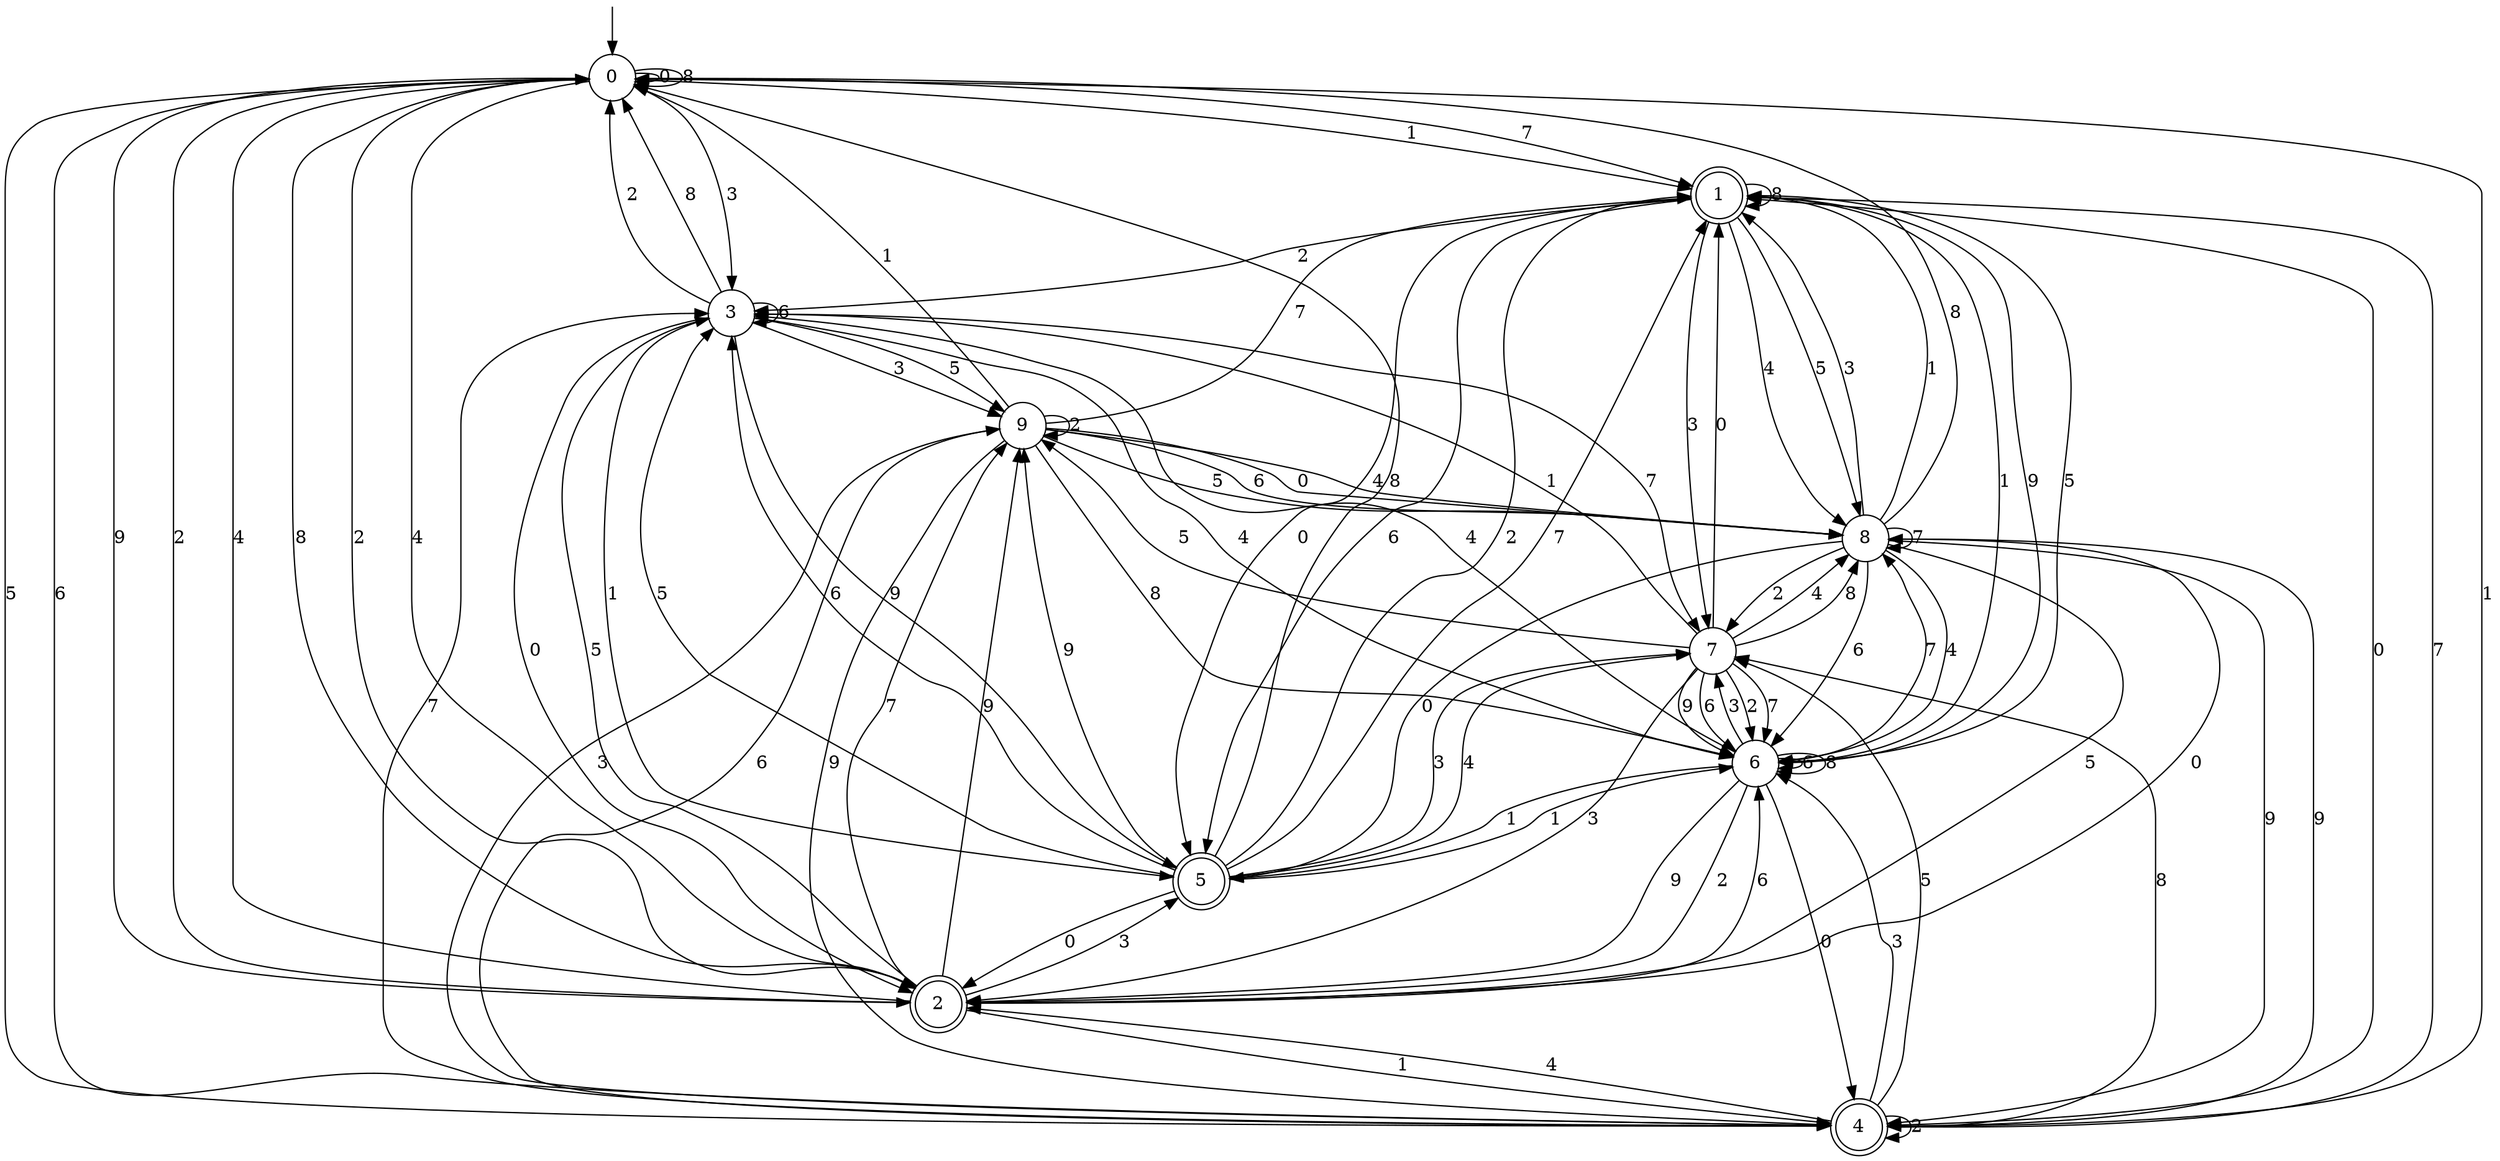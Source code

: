 digraph g {

	s0 [shape="circle" label="0"];
	s1 [shape="doublecircle" label="1"];
	s2 [shape="doublecircle" label="2"];
	s3 [shape="circle" label="3"];
	s4 [shape="doublecircle" label="4"];
	s5 [shape="doublecircle" label="5"];
	s6 [shape="circle" label="6"];
	s7 [shape="circle" label="7"];
	s8 [shape="circle" label="8"];
	s9 [shape="circle" label="9"];
	s0 -> s0 [label="0"];
	s0 -> s1 [label="1"];
	s0 -> s2 [label="2"];
	s0 -> s3 [label="3"];
	s0 -> s2 [label="4"];
	s0 -> s4 [label="5"];
	s0 -> s4 [label="6"];
	s0 -> s1 [label="7"];
	s0 -> s0 [label="8"];
	s0 -> s2 [label="9"];
	s1 -> s5 [label="0"];
	s1 -> s6 [label="1"];
	s1 -> s3 [label="2"];
	s1 -> s7 [label="3"];
	s1 -> s8 [label="4"];
	s1 -> s8 [label="5"];
	s1 -> s5 [label="6"];
	s1 -> s4 [label="7"];
	s1 -> s1 [label="8"];
	s1 -> s6 [label="9"];
	s2 -> s8 [label="0"];
	s2 -> s4 [label="1"];
	s2 -> s0 [label="2"];
	s2 -> s5 [label="3"];
	s2 -> s0 [label="4"];
	s2 -> s3 [label="5"];
	s2 -> s6 [label="6"];
	s2 -> s9 [label="7"];
	s2 -> s0 [label="8"];
	s2 -> s9 [label="9"];
	s3 -> s2 [label="0"];
	s3 -> s5 [label="1"];
	s3 -> s0 [label="2"];
	s3 -> s9 [label="3"];
	s3 -> s6 [label="4"];
	s3 -> s9 [label="5"];
	s3 -> s3 [label="6"];
	s3 -> s7 [label="7"];
	s3 -> s0 [label="8"];
	s3 -> s5 [label="9"];
	s4 -> s1 [label="0"];
	s4 -> s0 [label="1"];
	s4 -> s4 [label="2"];
	s4 -> s6 [label="3"];
	s4 -> s2 [label="4"];
	s4 -> s7 [label="5"];
	s4 -> s9 [label="6"];
	s4 -> s3 [label="7"];
	s4 -> s7 [label="8"];
	s4 -> s8 [label="9"];
	s5 -> s2 [label="0"];
	s5 -> s6 [label="1"];
	s5 -> s1 [label="2"];
	s5 -> s7 [label="3"];
	s5 -> s7 [label="4"];
	s5 -> s3 [label="5"];
	s5 -> s3 [label="6"];
	s5 -> s1 [label="7"];
	s5 -> s0 [label="8"];
	s5 -> s9 [label="9"];
	s6 -> s4 [label="0"];
	s6 -> s5 [label="1"];
	s6 -> s2 [label="2"];
	s6 -> s7 [label="3"];
	s6 -> s3 [label="4"];
	s6 -> s1 [label="5"];
	s6 -> s6 [label="6"];
	s6 -> s8 [label="7"];
	s6 -> s6 [label="8"];
	s6 -> s2 [label="9"];
	s7 -> s1 [label="0"];
	s7 -> s3 [label="1"];
	s7 -> s6 [label="2"];
	s7 -> s2 [label="3"];
	s7 -> s8 [label="4"];
	s7 -> s9 [label="5"];
	s7 -> s6 [label="6"];
	s7 -> s6 [label="7"];
	s7 -> s8 [label="8"];
	s7 -> s6 [label="9"];
	s8 -> s5 [label="0"];
	s8 -> s1 [label="1"];
	s8 -> s7 [label="2"];
	s8 -> s1 [label="3"];
	s8 -> s6 [label="4"];
	s8 -> s2 [label="5"];
	s8 -> s6 [label="6"];
	s8 -> s8 [label="7"];
	s8 -> s0 [label="8"];
	s8 -> s4 [label="9"];
	s9 -> s8 [label="0"];
	s9 -> s0 [label="1"];
	s9 -> s9 [label="2"];
	s9 -> s4 [label="3"];
	s9 -> s8 [label="4"];
	s9 -> s8 [label="5"];
	s9 -> s8 [label="6"];
	s9 -> s1 [label="7"];
	s9 -> s6 [label="8"];
	s9 -> s4 [label="9"];

__start0 [label="" shape="none" width="0" height="0"];
__start0 -> s0;

}
